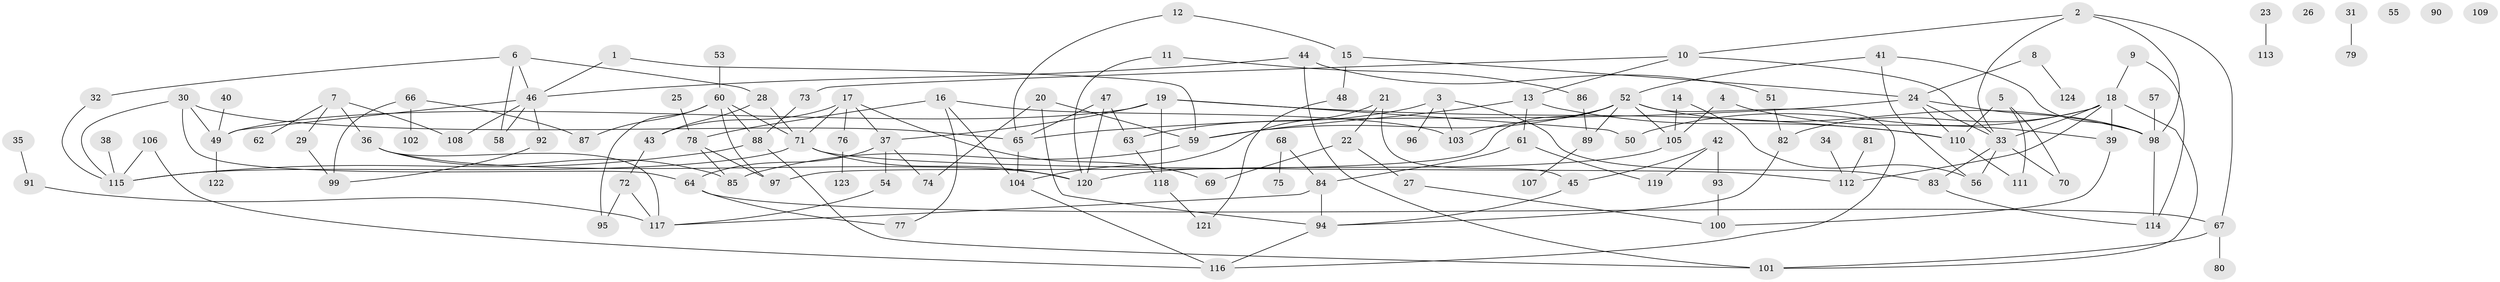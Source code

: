 // Generated by graph-tools (version 1.1) at 2025/13/03/09/25 04:13:01]
// undirected, 124 vertices, 178 edges
graph export_dot {
graph [start="1"]
  node [color=gray90,style=filled];
  1;
  2;
  3;
  4;
  5;
  6;
  7;
  8;
  9;
  10;
  11;
  12;
  13;
  14;
  15;
  16;
  17;
  18;
  19;
  20;
  21;
  22;
  23;
  24;
  25;
  26;
  27;
  28;
  29;
  30;
  31;
  32;
  33;
  34;
  35;
  36;
  37;
  38;
  39;
  40;
  41;
  42;
  43;
  44;
  45;
  46;
  47;
  48;
  49;
  50;
  51;
  52;
  53;
  54;
  55;
  56;
  57;
  58;
  59;
  60;
  61;
  62;
  63;
  64;
  65;
  66;
  67;
  68;
  69;
  70;
  71;
  72;
  73;
  74;
  75;
  76;
  77;
  78;
  79;
  80;
  81;
  82;
  83;
  84;
  85;
  86;
  87;
  88;
  89;
  90;
  91;
  92;
  93;
  94;
  95;
  96;
  97;
  98;
  99;
  100;
  101;
  102;
  103;
  104;
  105;
  106;
  107;
  108;
  109;
  110;
  111;
  112;
  113;
  114;
  115;
  116;
  117;
  118;
  119;
  120;
  121;
  122;
  123;
  124;
  1 -- 46;
  1 -- 59;
  2 -- 10;
  2 -- 33;
  2 -- 67;
  2 -- 98;
  3 -- 63;
  3 -- 83;
  3 -- 96;
  3 -- 103;
  4 -- 39;
  4 -- 105;
  5 -- 70;
  5 -- 110;
  5 -- 111;
  6 -- 28;
  6 -- 32;
  6 -- 46;
  6 -- 58;
  7 -- 29;
  7 -- 36;
  7 -- 62;
  7 -- 108;
  8 -- 24;
  8 -- 124;
  9 -- 18;
  9 -- 114;
  10 -- 13;
  10 -- 33;
  10 -- 73;
  11 -- 86;
  11 -- 120;
  12 -- 15;
  12 -- 65;
  13 -- 59;
  13 -- 61;
  13 -- 110;
  14 -- 56;
  14 -- 105;
  15 -- 24;
  15 -- 48;
  16 -- 77;
  16 -- 78;
  16 -- 103;
  16 -- 104;
  17 -- 37;
  17 -- 43;
  17 -- 69;
  17 -- 71;
  17 -- 76;
  18 -- 33;
  18 -- 39;
  18 -- 50;
  18 -- 82;
  18 -- 101;
  18 -- 112;
  19 -- 37;
  19 -- 49;
  19 -- 50;
  19 -- 110;
  19 -- 118;
  20 -- 59;
  20 -- 74;
  20 -- 94;
  21 -- 22;
  21 -- 45;
  21 -- 104;
  22 -- 27;
  22 -- 69;
  23 -- 113;
  24 -- 33;
  24 -- 65;
  24 -- 98;
  24 -- 110;
  25 -- 78;
  27 -- 100;
  28 -- 43;
  28 -- 71;
  29 -- 99;
  30 -- 49;
  30 -- 64;
  30 -- 65;
  30 -- 115;
  31 -- 79;
  32 -- 115;
  33 -- 56;
  33 -- 70;
  33 -- 83;
  34 -- 112;
  35 -- 91;
  36 -- 85;
  36 -- 117;
  36 -- 120;
  37 -- 54;
  37 -- 64;
  37 -- 74;
  38 -- 115;
  39 -- 100;
  40 -- 49;
  41 -- 52;
  41 -- 56;
  41 -- 98;
  42 -- 45;
  42 -- 93;
  42 -- 119;
  43 -- 72;
  44 -- 46;
  44 -- 51;
  44 -- 101;
  45 -- 94;
  46 -- 49;
  46 -- 58;
  46 -- 92;
  46 -- 108;
  47 -- 63;
  47 -- 65;
  47 -- 120;
  48 -- 121;
  49 -- 122;
  51 -- 82;
  52 -- 59;
  52 -- 89;
  52 -- 97;
  52 -- 98;
  52 -- 103;
  52 -- 105;
  52 -- 116;
  53 -- 60;
  54 -- 117;
  57 -- 98;
  59 -- 85;
  60 -- 71;
  60 -- 87;
  60 -- 88;
  60 -- 95;
  60 -- 97;
  61 -- 84;
  61 -- 119;
  63 -- 118;
  64 -- 67;
  64 -- 77;
  65 -- 104;
  66 -- 87;
  66 -- 99;
  66 -- 102;
  67 -- 80;
  67 -- 101;
  68 -- 75;
  68 -- 84;
  71 -- 112;
  71 -- 115;
  71 -- 120;
  72 -- 95;
  72 -- 117;
  73 -- 88;
  76 -- 123;
  78 -- 85;
  78 -- 97;
  81 -- 112;
  82 -- 94;
  83 -- 114;
  84 -- 94;
  84 -- 117;
  86 -- 89;
  88 -- 101;
  88 -- 115;
  89 -- 107;
  91 -- 117;
  92 -- 99;
  93 -- 100;
  94 -- 116;
  98 -- 114;
  104 -- 116;
  105 -- 120;
  106 -- 115;
  106 -- 116;
  110 -- 111;
  118 -- 121;
}
